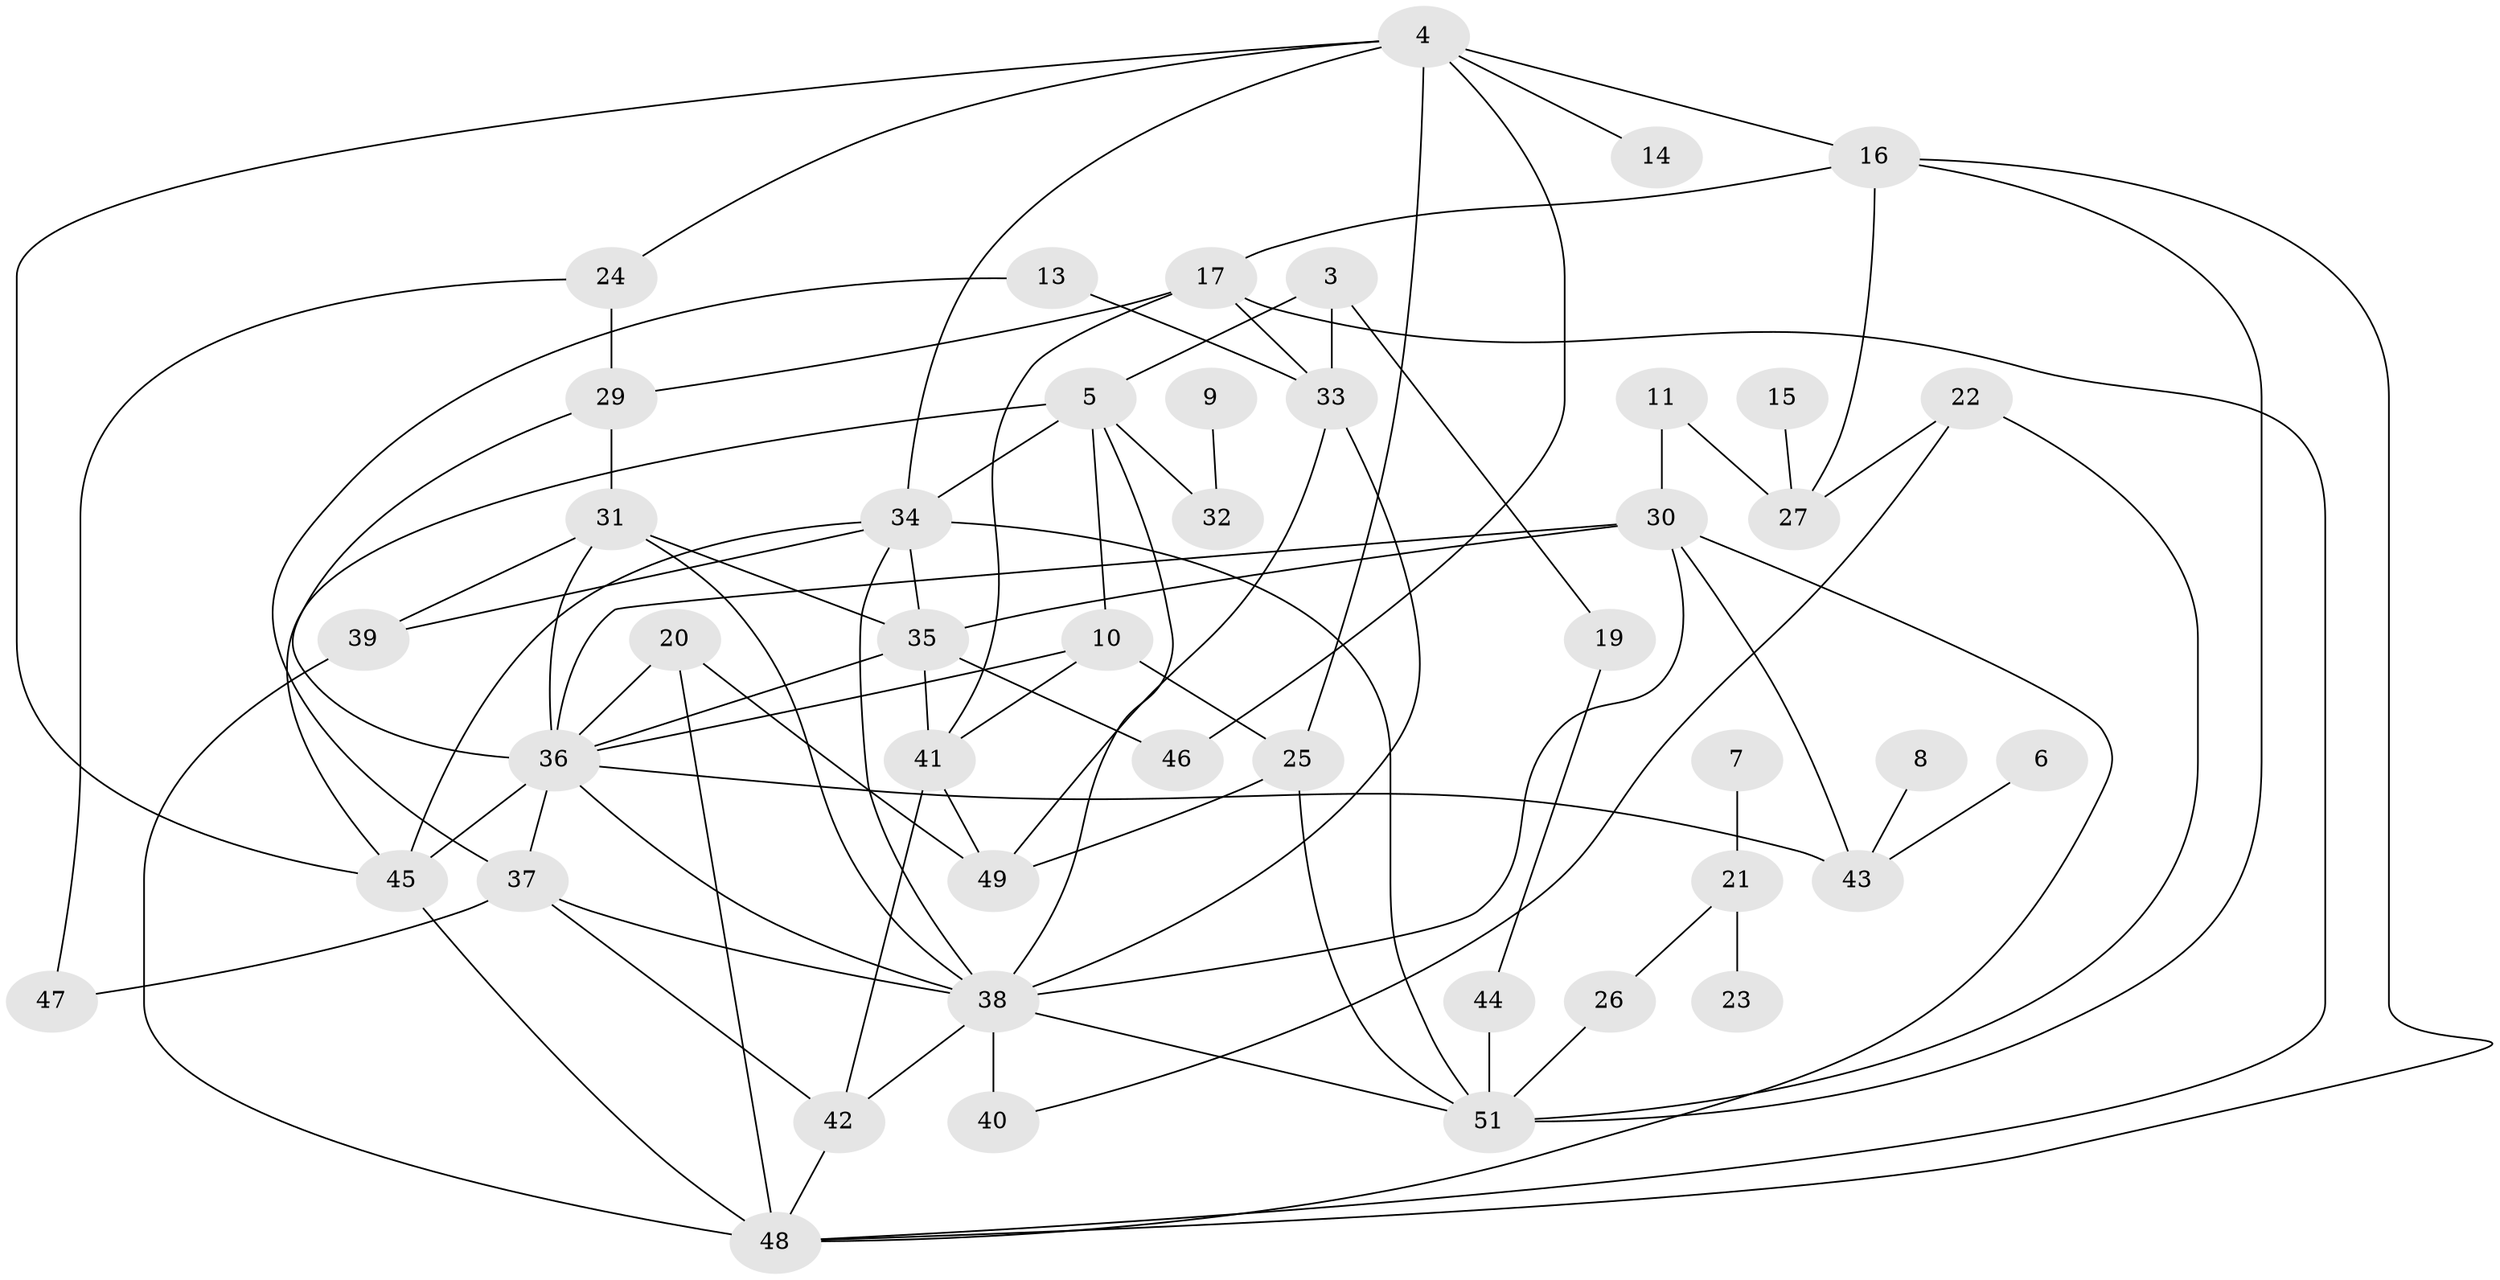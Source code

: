 // original degree distribution, {4: 0.1568627450980392, 3: 0.19607843137254902, 1: 0.20588235294117646, 5: 0.09803921568627451, 2: 0.21568627450980393, 6: 0.0392156862745098, 0: 0.0392156862745098, 7: 0.049019607843137254}
// Generated by graph-tools (version 1.1) at 2025/00/03/09/25 03:00:45]
// undirected, 45 vertices, 86 edges
graph export_dot {
graph [start="1"]
  node [color=gray90,style=filled];
  3;
  4;
  5;
  6;
  7;
  8;
  9;
  10;
  11;
  13;
  14;
  15;
  16;
  17;
  19;
  20;
  21;
  22;
  23;
  24;
  25;
  26;
  27;
  29;
  30;
  31;
  32;
  33;
  34;
  35;
  36;
  37;
  38;
  39;
  40;
  41;
  42;
  43;
  44;
  45;
  46;
  47;
  48;
  49;
  51;
  3 -- 5 [weight=1.0];
  3 -- 19 [weight=1.0];
  3 -- 33 [weight=1.0];
  4 -- 14 [weight=1.0];
  4 -- 16 [weight=1.0];
  4 -- 24 [weight=1.0];
  4 -- 25 [weight=1.0];
  4 -- 34 [weight=1.0];
  4 -- 45 [weight=1.0];
  4 -- 46 [weight=1.0];
  5 -- 10 [weight=1.0];
  5 -- 32 [weight=1.0];
  5 -- 34 [weight=1.0];
  5 -- 38 [weight=1.0];
  5 -- 45 [weight=1.0];
  6 -- 43 [weight=1.0];
  7 -- 21 [weight=1.0];
  8 -- 43 [weight=1.0];
  9 -- 32 [weight=1.0];
  10 -- 25 [weight=1.0];
  10 -- 36 [weight=1.0];
  10 -- 41 [weight=1.0];
  11 -- 27 [weight=1.0];
  11 -- 30 [weight=1.0];
  13 -- 33 [weight=1.0];
  13 -- 37 [weight=1.0];
  15 -- 27 [weight=1.0];
  16 -- 17 [weight=1.0];
  16 -- 27 [weight=1.0];
  16 -- 48 [weight=1.0];
  16 -- 51 [weight=1.0];
  17 -- 29 [weight=1.0];
  17 -- 33 [weight=2.0];
  17 -- 41 [weight=1.0];
  17 -- 48 [weight=1.0];
  19 -- 44 [weight=1.0];
  20 -- 36 [weight=1.0];
  20 -- 48 [weight=1.0];
  20 -- 49 [weight=1.0];
  21 -- 23 [weight=1.0];
  21 -- 26 [weight=1.0];
  22 -- 27 [weight=1.0];
  22 -- 40 [weight=1.0];
  22 -- 51 [weight=1.0];
  24 -- 29 [weight=1.0];
  24 -- 47 [weight=1.0];
  25 -- 49 [weight=1.0];
  25 -- 51 [weight=1.0];
  26 -- 51 [weight=2.0];
  29 -- 31 [weight=1.0];
  29 -- 36 [weight=1.0];
  30 -- 35 [weight=1.0];
  30 -- 36 [weight=3.0];
  30 -- 38 [weight=1.0];
  30 -- 43 [weight=2.0];
  30 -- 48 [weight=1.0];
  31 -- 35 [weight=1.0];
  31 -- 36 [weight=1.0];
  31 -- 38 [weight=1.0];
  31 -- 39 [weight=1.0];
  33 -- 38 [weight=1.0];
  33 -- 49 [weight=1.0];
  34 -- 35 [weight=1.0];
  34 -- 38 [weight=1.0];
  34 -- 39 [weight=1.0];
  34 -- 45 [weight=1.0];
  34 -- 51 [weight=2.0];
  35 -- 36 [weight=2.0];
  35 -- 41 [weight=1.0];
  35 -- 46 [weight=1.0];
  36 -- 37 [weight=1.0];
  36 -- 38 [weight=2.0];
  36 -- 43 [weight=2.0];
  36 -- 45 [weight=1.0];
  37 -- 38 [weight=1.0];
  37 -- 42 [weight=1.0];
  37 -- 47 [weight=1.0];
  38 -- 40 [weight=2.0];
  38 -- 42 [weight=1.0];
  38 -- 51 [weight=1.0];
  39 -- 48 [weight=1.0];
  41 -- 42 [weight=1.0];
  41 -- 49 [weight=1.0];
  42 -- 48 [weight=1.0];
  44 -- 51 [weight=2.0];
  45 -- 48 [weight=2.0];
}
